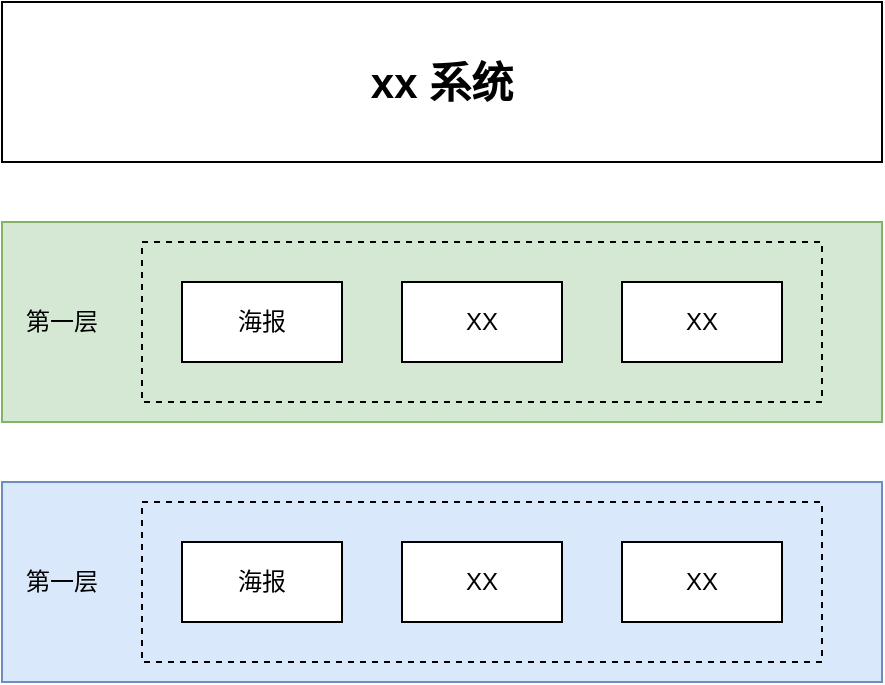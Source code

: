<mxfile version="13.6.6" type="github">
  <diagram id="hGuKtX9XQRZ_k_zxGHC5" name="Page-1">
    <mxGraphModel dx="946" dy="623" grid="1" gridSize="10" guides="1" tooltips="1" connect="1" arrows="1" fold="1" page="1" pageScale="1" pageWidth="850" pageHeight="1100" math="0" shadow="0">
      <root>
        <mxCell id="0" />
        <mxCell id="1" parent="0" />
        <mxCell id="F8_EhPx4H4XMqtGxfWtN-1" value="xx 系统" style="rounded=0;whiteSpace=wrap;html=1;fontSize=21;fontStyle=1" vertex="1" parent="1">
          <mxGeometry x="170" y="70" width="440" height="80" as="geometry" />
        </mxCell>
        <mxCell id="F8_EhPx4H4XMqtGxfWtN-16" value="" style="group" vertex="1" connectable="0" parent="1">
          <mxGeometry x="170" y="180" width="440" height="100" as="geometry" />
        </mxCell>
        <mxCell id="F8_EhPx4H4XMqtGxfWtN-2" value="" style="rounded=0;whiteSpace=wrap;html=1;fillColor=#d5e8d4;strokeColor=#82b366;" vertex="1" parent="F8_EhPx4H4XMqtGxfWtN-16">
          <mxGeometry width="440" height="100" as="geometry" />
        </mxCell>
        <mxCell id="F8_EhPx4H4XMqtGxfWtN-3" value="第一层" style="text;html=1;strokeColor=none;fillColor=none;align=center;verticalAlign=middle;whiteSpace=wrap;rounded=0;" vertex="1" parent="F8_EhPx4H4XMqtGxfWtN-16">
          <mxGeometry x="10" y="40" width="40" height="20" as="geometry" />
        </mxCell>
        <mxCell id="F8_EhPx4H4XMqtGxfWtN-4" value="海报" style="rounded=0;whiteSpace=wrap;html=1;" vertex="1" parent="F8_EhPx4H4XMqtGxfWtN-16">
          <mxGeometry x="90" y="30" width="80" height="40" as="geometry" />
        </mxCell>
        <mxCell id="F8_EhPx4H4XMqtGxfWtN-5" value="XX" style="rounded=0;whiteSpace=wrap;html=1;" vertex="1" parent="F8_EhPx4H4XMqtGxfWtN-16">
          <mxGeometry x="200" y="30" width="80" height="40" as="geometry" />
        </mxCell>
        <mxCell id="F8_EhPx4H4XMqtGxfWtN-14" value="XX" style="rounded=0;whiteSpace=wrap;html=1;" vertex="1" parent="F8_EhPx4H4XMqtGxfWtN-16">
          <mxGeometry x="310" y="30" width="80" height="40" as="geometry" />
        </mxCell>
        <mxCell id="F8_EhPx4H4XMqtGxfWtN-15" value="" style="rounded=0;whiteSpace=wrap;html=1;dashed=1;fillColor=none;fontSize=21;fontColor=#000000;" vertex="1" parent="F8_EhPx4H4XMqtGxfWtN-16">
          <mxGeometry x="70" y="10" width="340" height="80" as="geometry" />
        </mxCell>
        <mxCell id="F8_EhPx4H4XMqtGxfWtN-17" value="" style="group" vertex="1" connectable="0" parent="1">
          <mxGeometry x="170" y="310" width="440" height="100" as="geometry" />
        </mxCell>
        <mxCell id="F8_EhPx4H4XMqtGxfWtN-18" value="" style="rounded=0;whiteSpace=wrap;html=1;fillColor=#dae8fc;strokeColor=#6c8ebf;" vertex="1" parent="F8_EhPx4H4XMqtGxfWtN-17">
          <mxGeometry width="440" height="100" as="geometry" />
        </mxCell>
        <mxCell id="F8_EhPx4H4XMqtGxfWtN-19" value="第一层" style="text;html=1;strokeColor=none;fillColor=none;align=center;verticalAlign=middle;whiteSpace=wrap;rounded=0;" vertex="1" parent="F8_EhPx4H4XMqtGxfWtN-17">
          <mxGeometry x="10" y="40" width="40" height="20" as="geometry" />
        </mxCell>
        <mxCell id="F8_EhPx4H4XMqtGxfWtN-20" value="海报" style="rounded=0;whiteSpace=wrap;html=1;" vertex="1" parent="F8_EhPx4H4XMqtGxfWtN-17">
          <mxGeometry x="90" y="30" width="80" height="40" as="geometry" />
        </mxCell>
        <mxCell id="F8_EhPx4H4XMqtGxfWtN-21" value="XX" style="rounded=0;whiteSpace=wrap;html=1;" vertex="1" parent="F8_EhPx4H4XMqtGxfWtN-17">
          <mxGeometry x="200" y="30" width="80" height="40" as="geometry" />
        </mxCell>
        <mxCell id="F8_EhPx4H4XMqtGxfWtN-22" value="XX" style="rounded=0;whiteSpace=wrap;html=1;" vertex="1" parent="F8_EhPx4H4XMqtGxfWtN-17">
          <mxGeometry x="310" y="30" width="80" height="40" as="geometry" />
        </mxCell>
        <mxCell id="F8_EhPx4H4XMqtGxfWtN-23" value="" style="rounded=0;whiteSpace=wrap;html=1;dashed=1;fillColor=none;fontSize=21;fontColor=#000000;" vertex="1" parent="F8_EhPx4H4XMqtGxfWtN-17">
          <mxGeometry x="70" y="10" width="340" height="80" as="geometry" />
        </mxCell>
      </root>
    </mxGraphModel>
  </diagram>
</mxfile>
